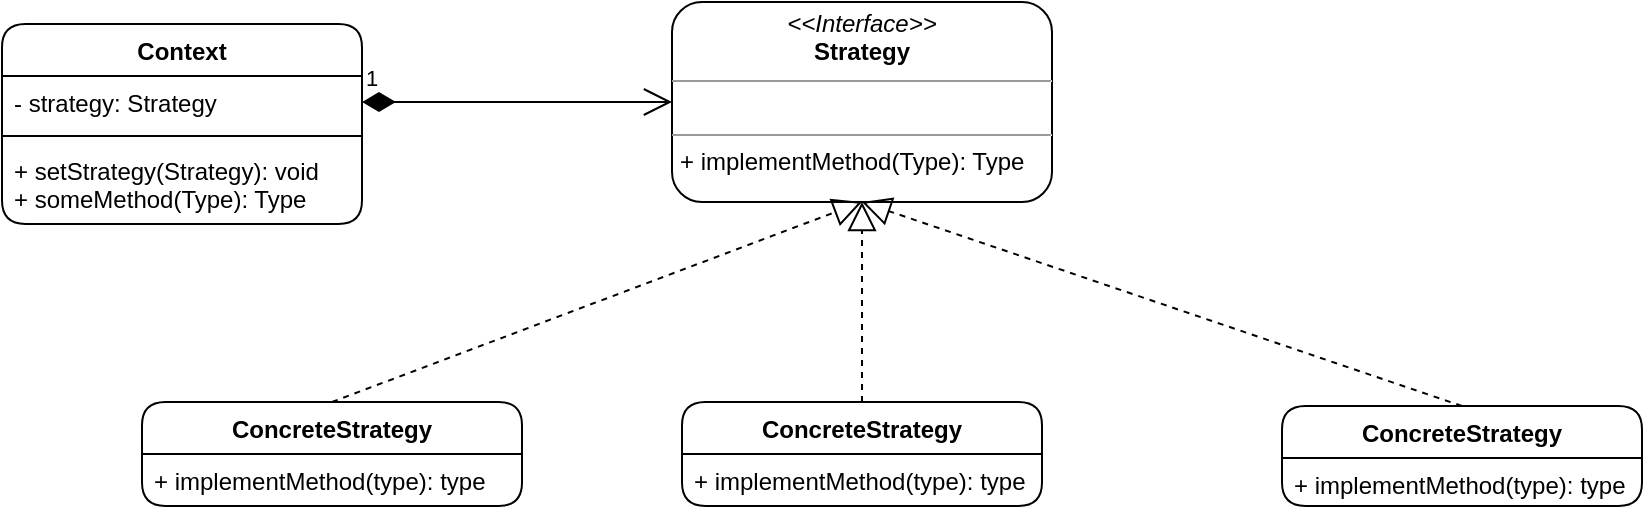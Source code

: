 <mxfile version="13.9.9" type="device"><diagram id="XoBjUp5aje_ElDMifBGl" name="Page-1"><mxGraphModel dx="1024" dy="592" grid="1" gridSize="10" guides="1" tooltips="1" connect="1" arrows="1" fold="1" page="1" pageScale="1" pageWidth="827" pageHeight="1169" math="0" shadow="0"><root><mxCell id="0"/><mxCell id="1" parent="0"/><mxCell id="QiDf6ZnyPL9cv6KKr6Mu-1" value="ConcreteStrategy" style="swimlane;fontStyle=1;align=center;verticalAlign=top;childLayout=stackLayout;horizontal=1;startSize=26;horizontalStack=0;resizeParent=1;resizeParentMax=0;resizeLast=0;collapsible=1;marginBottom=0;rounded=1;" parent="1" vertex="1"><mxGeometry x="200" y="310" width="190" height="52" as="geometry"/></mxCell><mxCell id="QiDf6ZnyPL9cv6KKr6Mu-4" value="+ implementMethod(type): type" style="text;strokeColor=none;fillColor=none;align=left;verticalAlign=top;spacingLeft=4;spacingRight=4;overflow=hidden;rotatable=0;points=[[0,0.5],[1,0.5]];portConstraint=eastwest;rounded=1;" parent="QiDf6ZnyPL9cv6KKr6Mu-1" vertex="1"><mxGeometry y="26" width="190" height="26" as="geometry"/></mxCell><mxCell id="QiDf6ZnyPL9cv6KKr6Mu-5" value="&lt;p style=&quot;margin: 0px ; margin-top: 4px ; text-align: center&quot;&gt;&lt;i&gt;&amp;lt;&amp;lt;Interface&amp;gt;&amp;gt;&lt;/i&gt;&lt;br&gt;&lt;b&gt;Strategy&lt;/b&gt;&lt;/p&gt;&lt;hr size=&quot;1&quot;&gt;&lt;p style=&quot;margin: 0px ; margin-left: 4px&quot;&gt;&lt;br&gt;&lt;/p&gt;&lt;hr size=&quot;1&quot;&gt;&lt;p style=&quot;margin: 0px ; margin-left: 4px&quot;&gt;+ implementMethod(Type): Type&lt;br&gt;&lt;/p&gt;" style="verticalAlign=top;align=left;overflow=fill;fontSize=12;fontFamily=Helvetica;html=1;rounded=1;" parent="1" vertex="1"><mxGeometry x="465" y="110" width="190" height="100" as="geometry"/></mxCell><mxCell id="QiDf6ZnyPL9cv6KKr6Mu-7" value="" style="endArrow=block;dashed=1;endFill=0;endSize=12;html=1;entryX=0.5;entryY=1;entryDx=0;entryDy=0;exitX=0.5;exitY=0;exitDx=0;exitDy=0;" parent="1" source="QiDf6ZnyPL9cv6KKr6Mu-1" target="QiDf6ZnyPL9cv6KKr6Mu-5" edge="1"><mxGeometry width="160" relative="1" as="geometry"><mxPoint x="360" y="260" as="sourcePoint"/><mxPoint x="490" y="270" as="targetPoint"/></mxGeometry></mxCell><mxCell id="QiDf6ZnyPL9cv6KKr6Mu-9" value="ConcreteStrategy" style="swimlane;fontStyle=1;align=center;verticalAlign=top;childLayout=stackLayout;horizontal=1;startSize=26;horizontalStack=0;resizeParent=1;resizeParentMax=0;resizeLast=0;collapsible=1;marginBottom=0;rounded=1;" parent="1" vertex="1"><mxGeometry x="470" y="310" width="180" height="52" as="geometry"/></mxCell><mxCell id="QiDf6ZnyPL9cv6KKr6Mu-10" value="+ implementMethod(type): type" style="text;strokeColor=none;fillColor=none;align=left;verticalAlign=top;spacingLeft=4;spacingRight=4;overflow=hidden;rotatable=0;points=[[0,0.5],[1,0.5]];portConstraint=eastwest;rounded=1;" parent="QiDf6ZnyPL9cv6KKr6Mu-9" vertex="1"><mxGeometry y="26" width="180" height="26" as="geometry"/></mxCell><mxCell id="QiDf6ZnyPL9cv6KKr6Mu-11" value="ConcreteStrategy" style="swimlane;fontStyle=1;align=center;verticalAlign=top;childLayout=stackLayout;horizontal=1;startSize=26;horizontalStack=0;resizeParent=1;resizeParentMax=0;resizeLast=0;collapsible=1;marginBottom=0;rounded=1;" parent="1" vertex="1"><mxGeometry x="770" y="312" width="180" height="50" as="geometry"/></mxCell><mxCell id="QiDf6ZnyPL9cv6KKr6Mu-12" value="+ implementMethod(type): type" style="text;strokeColor=none;fillColor=none;align=left;verticalAlign=top;spacingLeft=4;spacingRight=4;overflow=hidden;rotatable=0;points=[[0,0.5],[1,0.5]];portConstraint=eastwest;rounded=1;" parent="QiDf6ZnyPL9cv6KKr6Mu-11" vertex="1"><mxGeometry y="26" width="180" height="24" as="geometry"/></mxCell><mxCell id="QiDf6ZnyPL9cv6KKr6Mu-16" value="" style="endArrow=block;dashed=1;endFill=0;endSize=12;html=1;exitX=0.5;exitY=0;exitDx=0;exitDy=0;entryX=0.5;entryY=1;entryDx=0;entryDy=0;" parent="1" source="QiDf6ZnyPL9cv6KKr6Mu-9" target="QiDf6ZnyPL9cv6KKr6Mu-5" edge="1"><mxGeometry width="160" relative="1" as="geometry"><mxPoint x="550" y="260" as="sourcePoint"/><mxPoint x="710" y="260" as="targetPoint"/></mxGeometry></mxCell><mxCell id="QiDf6ZnyPL9cv6KKr6Mu-17" value="" style="endArrow=block;dashed=1;endFill=0;endSize=12;html=1;exitX=0.5;exitY=0;exitDx=0;exitDy=0;entryX=0.5;entryY=1;entryDx=0;entryDy=0;" parent="1" source="QiDf6ZnyPL9cv6KKr6Mu-11" target="QiDf6ZnyPL9cv6KKr6Mu-5" edge="1"><mxGeometry width="160" relative="1" as="geometry"><mxPoint x="330" y="270" as="sourcePoint"/><mxPoint x="560" y="190" as="targetPoint"/></mxGeometry></mxCell><mxCell id="QiDf6ZnyPL9cv6KKr6Mu-18" value="Context" style="swimlane;fontStyle=1;align=center;verticalAlign=top;childLayout=stackLayout;horizontal=1;startSize=26;horizontalStack=0;resizeParent=1;resizeParentMax=0;resizeLast=0;collapsible=1;marginBottom=0;rounded=1;" parent="1" vertex="1"><mxGeometry x="130" y="121" width="180" height="100" as="geometry"/></mxCell><mxCell id="QiDf6ZnyPL9cv6KKr6Mu-19" value="- strategy: Strategy" style="text;strokeColor=none;fillColor=none;align=left;verticalAlign=top;spacingLeft=4;spacingRight=4;overflow=hidden;rotatable=0;points=[[0,0.5],[1,0.5]];portConstraint=eastwest;" parent="QiDf6ZnyPL9cv6KKr6Mu-18" vertex="1"><mxGeometry y="26" width="180" height="26" as="geometry"/></mxCell><mxCell id="QiDf6ZnyPL9cv6KKr6Mu-20" value="" style="line;strokeWidth=1;fillColor=none;align=left;verticalAlign=middle;spacingTop=-1;spacingLeft=3;spacingRight=3;rotatable=0;labelPosition=right;points=[];portConstraint=eastwest;" parent="QiDf6ZnyPL9cv6KKr6Mu-18" vertex="1"><mxGeometry y="52" width="180" height="8" as="geometry"/></mxCell><mxCell id="QiDf6ZnyPL9cv6KKr6Mu-21" value="+ setStrategy(Strategy): void&#10;+ someMethod(Type): Type" style="text;strokeColor=none;fillColor=none;align=left;verticalAlign=top;spacingLeft=4;spacingRight=4;overflow=hidden;rotatable=0;points=[[0,0.5],[1,0.5]];portConstraint=eastwest;" parent="QiDf6ZnyPL9cv6KKr6Mu-18" vertex="1"><mxGeometry y="60" width="180" height="40" as="geometry"/></mxCell><mxCell id="QiDf6ZnyPL9cv6KKr6Mu-22" value="1" style="endArrow=open;html=1;endSize=12;startArrow=diamondThin;startSize=14;startFill=1;edgeStyle=orthogonalEdgeStyle;align=left;verticalAlign=bottom;exitX=1;exitY=0.5;exitDx=0;exitDy=0;entryX=0;entryY=0.5;entryDx=0;entryDy=0;" parent="1" source="QiDf6ZnyPL9cv6KKr6Mu-19" target="QiDf6ZnyPL9cv6KKr6Mu-5" edge="1"><mxGeometry x="-1" y="3" relative="1" as="geometry"><mxPoint x="330" y="270" as="sourcePoint"/><mxPoint x="490" y="270" as="targetPoint"/></mxGeometry></mxCell></root></mxGraphModel></diagram></mxfile>